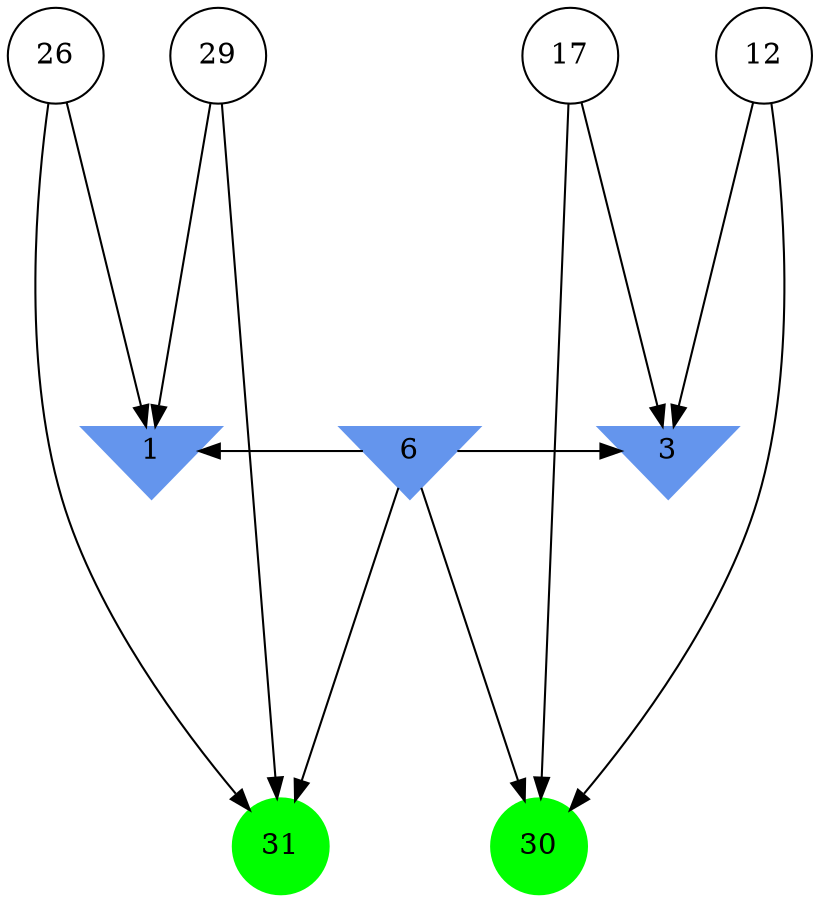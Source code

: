 digraph brain {
	ranksep=2.0;
	1 [shape=invtriangle,style=filled,color=cornflowerblue];
	3 [shape=invtriangle,style=filled,color=cornflowerblue];
	6 [shape=invtriangle,style=filled,color=cornflowerblue];
	12 [shape=circle,color=black];
	17 [shape=circle,color=black];
	26 [shape=circle,color=black];
	29 [shape=circle,color=black];
	30 [shape=circle,style=filled,color=green];
	31 [shape=circle,style=filled,color=green];
	6	->	31;
	6	->	1;
	29	->	31;
	29	->	1;
	26	->	31;
	26	->	1;
	6	->	3;
	6	->	30;
	12	->	3;
	12	->	30;
	17	->	3;
	17	->	30;
	{ rank=same; 1; 3; 6; }
	{ rank=same; 12; 17; 26; 29; }
	{ rank=same; 30; 31; }
}
